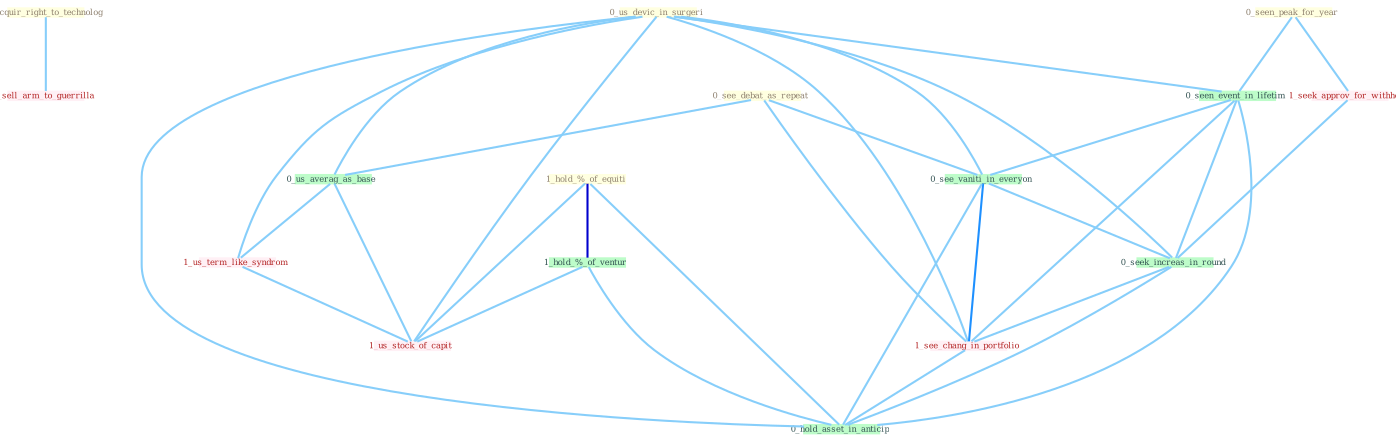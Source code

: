 Graph G{ 
    node
    [shape=polygon,style=filled,width=.5,height=.06,color="#BDFCC9",fixedsize=true,fontsize=4,
    fontcolor="#2f4f4f"];
    {node
    [color="#ffffe0", fontcolor="#8b7d6b"] "1_acquir_right_to_technolog " "1_hold_%_of_equiti " "0_us_devic_in_surgeri " "0_seen_peak_for_year " "0_see_debat_as_repeat "}
{node [color="#fff0f5", fontcolor="#b22222"] "1_us_term_like_syndrom " "1_seek_approv_for_withhold " "0_sell_arm_to_guerrilla " "1_us_stock_of_capit " "1_see_chang_in_portfolio "}
edge [color="#B0E2FF"];

	"1_acquir_right_to_technolog " -- "0_sell_arm_to_guerrilla " [w="1", color="#87cefa" ];
	"1_hold_%_of_equiti " -- "1_hold_%_of_ventur " [w="3", color="#0000cd" , len=0.6];
	"1_hold_%_of_equiti " -- "1_us_stock_of_capit " [w="1", color="#87cefa" ];
	"1_hold_%_of_equiti " -- "0_hold_asset_in_anticip " [w="1", color="#87cefa" ];
	"0_us_devic_in_surgeri " -- "0_seen_event_in_lifetim " [w="1", color="#87cefa" ];
	"0_us_devic_in_surgeri " -- "0_us_averag_as_base " [w="1", color="#87cefa" ];
	"0_us_devic_in_surgeri " -- "1_us_term_like_syndrom " [w="1", color="#87cefa" ];
	"0_us_devic_in_surgeri " -- "0_see_vaniti_in_everyon " [w="1", color="#87cefa" ];
	"0_us_devic_in_surgeri " -- "0_seek_increas_in_round " [w="1", color="#87cefa" ];
	"0_us_devic_in_surgeri " -- "1_us_stock_of_capit " [w="1", color="#87cefa" ];
	"0_us_devic_in_surgeri " -- "1_see_chang_in_portfolio " [w="1", color="#87cefa" ];
	"0_us_devic_in_surgeri " -- "0_hold_asset_in_anticip " [w="1", color="#87cefa" ];
	"0_seen_peak_for_year " -- "0_seen_event_in_lifetim " [w="1", color="#87cefa" ];
	"0_seen_peak_for_year " -- "1_seek_approv_for_withhold " [w="1", color="#87cefa" ];
	"0_see_debat_as_repeat " -- "0_us_averag_as_base " [w="1", color="#87cefa" ];
	"0_see_debat_as_repeat " -- "0_see_vaniti_in_everyon " [w="1", color="#87cefa" ];
	"0_see_debat_as_repeat " -- "1_see_chang_in_portfolio " [w="1", color="#87cefa" ];
	"0_seen_event_in_lifetim " -- "0_see_vaniti_in_everyon " [w="1", color="#87cefa" ];
	"0_seen_event_in_lifetim " -- "0_seek_increas_in_round " [w="1", color="#87cefa" ];
	"0_seen_event_in_lifetim " -- "1_see_chang_in_portfolio " [w="1", color="#87cefa" ];
	"0_seen_event_in_lifetim " -- "0_hold_asset_in_anticip " [w="1", color="#87cefa" ];
	"0_us_averag_as_base " -- "1_us_term_like_syndrom " [w="1", color="#87cefa" ];
	"0_us_averag_as_base " -- "1_us_stock_of_capit " [w="1", color="#87cefa" ];
	"1_us_term_like_syndrom " -- "1_us_stock_of_capit " [w="1", color="#87cefa" ];
	"1_seek_approv_for_withhold " -- "0_seek_increas_in_round " [w="1", color="#87cefa" ];
	"1_hold_%_of_ventur " -- "1_us_stock_of_capit " [w="1", color="#87cefa" ];
	"1_hold_%_of_ventur " -- "0_hold_asset_in_anticip " [w="1", color="#87cefa" ];
	"0_see_vaniti_in_everyon " -- "0_seek_increas_in_round " [w="1", color="#87cefa" ];
	"0_see_vaniti_in_everyon " -- "1_see_chang_in_portfolio " [w="2", color="#1e90ff" , len=0.8];
	"0_see_vaniti_in_everyon " -- "0_hold_asset_in_anticip " [w="1", color="#87cefa" ];
	"0_seek_increas_in_round " -- "1_see_chang_in_portfolio " [w="1", color="#87cefa" ];
	"0_seek_increas_in_round " -- "0_hold_asset_in_anticip " [w="1", color="#87cefa" ];
	"1_see_chang_in_portfolio " -- "0_hold_asset_in_anticip " [w="1", color="#87cefa" ];
}